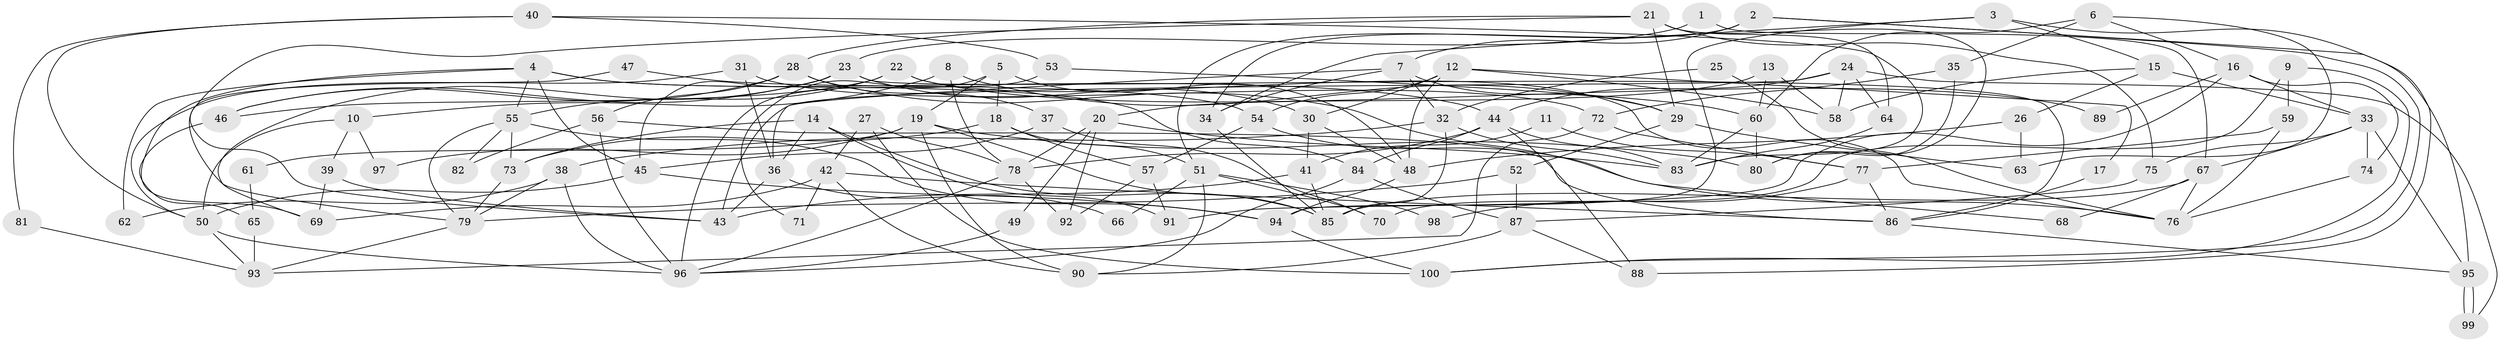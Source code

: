 // Generated by graph-tools (version 1.1) at 2025/50/03/09/25 03:50:02]
// undirected, 100 vertices, 200 edges
graph export_dot {
graph [start="1"]
  node [color=gray90,style=filled];
  1;
  2;
  3;
  4;
  5;
  6;
  7;
  8;
  9;
  10;
  11;
  12;
  13;
  14;
  15;
  16;
  17;
  18;
  19;
  20;
  21;
  22;
  23;
  24;
  25;
  26;
  27;
  28;
  29;
  30;
  31;
  32;
  33;
  34;
  35;
  36;
  37;
  38;
  39;
  40;
  41;
  42;
  43;
  44;
  45;
  46;
  47;
  48;
  49;
  50;
  51;
  52;
  53;
  54;
  55;
  56;
  57;
  58;
  59;
  60;
  61;
  62;
  63;
  64;
  65;
  66;
  67;
  68;
  69;
  70;
  71;
  72;
  73;
  74;
  75;
  76;
  77;
  78;
  79;
  80;
  81;
  82;
  83;
  84;
  85;
  86;
  87;
  88;
  89;
  90;
  91;
  92;
  93;
  94;
  95;
  96;
  97;
  98;
  99;
  100;
  1 -- 67;
  1 -- 23;
  2 -- 100;
  2 -- 34;
  2 -- 7;
  2 -- 51;
  2 -- 95;
  3 -- 15;
  3 -- 94;
  3 -- 34;
  3 -- 88;
  4 -- 55;
  4 -- 44;
  4 -- 45;
  4 -- 62;
  4 -- 69;
  4 -- 84;
  5 -- 19;
  5 -- 48;
  5 -- 18;
  5 -- 71;
  6 -- 60;
  6 -- 16;
  6 -- 35;
  6 -- 63;
  7 -- 34;
  7 -- 29;
  7 -- 32;
  7 -- 36;
  8 -- 78;
  8 -- 10;
  8 -- 29;
  9 -- 59;
  9 -- 100;
  9 -- 70;
  10 -- 50;
  10 -- 39;
  10 -- 97;
  11 -- 41;
  11 -- 77;
  12 -- 58;
  12 -- 48;
  12 -- 17;
  12 -- 30;
  12 -- 54;
  13 -- 20;
  13 -- 60;
  13 -- 58;
  14 -- 85;
  14 -- 36;
  14 -- 73;
  14 -- 91;
  15 -- 33;
  15 -- 58;
  15 -- 26;
  16 -- 91;
  16 -- 33;
  16 -- 74;
  16 -- 89;
  17 -- 86;
  18 -- 57;
  18 -- 51;
  18 -- 73;
  19 -- 80;
  19 -- 90;
  19 -- 61;
  19 -- 85;
  19 -- 97;
  20 -- 78;
  20 -- 83;
  20 -- 49;
  20 -- 92;
  21 -- 28;
  21 -- 29;
  21 -- 43;
  21 -- 64;
  21 -- 75;
  21 -- 80;
  22 -- 46;
  22 -- 55;
  22 -- 76;
  22 -- 89;
  23 -- 69;
  23 -- 30;
  23 -- 45;
  23 -- 46;
  23 -- 86;
  24 -- 64;
  24 -- 43;
  24 -- 44;
  24 -- 58;
  24 -- 99;
  25 -- 76;
  25 -- 32;
  26 -- 63;
  26 -- 48;
  27 -- 42;
  27 -- 78;
  27 -- 100;
  28 -- 56;
  28 -- 37;
  28 -- 46;
  28 -- 68;
  29 -- 52;
  29 -- 63;
  30 -- 48;
  30 -- 41;
  31 -- 72;
  31 -- 50;
  31 -- 36;
  32 -- 85;
  32 -- 38;
  32 -- 83;
  33 -- 74;
  33 -- 95;
  33 -- 67;
  33 -- 75;
  34 -- 85;
  35 -- 80;
  35 -- 72;
  36 -- 43;
  36 -- 66;
  37 -- 70;
  37 -- 45;
  38 -- 79;
  38 -- 62;
  38 -- 96;
  39 -- 43;
  39 -- 69;
  40 -- 50;
  40 -- 83;
  40 -- 53;
  40 -- 81;
  41 -- 43;
  41 -- 85;
  42 -- 86;
  42 -- 90;
  42 -- 69;
  42 -- 71;
  44 -- 84;
  44 -- 78;
  44 -- 83;
  44 -- 88;
  45 -- 50;
  45 -- 94;
  46 -- 65;
  47 -- 54;
  47 -- 79;
  48 -- 94;
  49 -- 96;
  50 -- 96;
  50 -- 93;
  51 -- 66;
  51 -- 70;
  51 -- 90;
  51 -- 98;
  52 -- 87;
  52 -- 79;
  53 -- 96;
  53 -- 60;
  54 -- 76;
  54 -- 57;
  55 -- 73;
  55 -- 79;
  55 -- 82;
  55 -- 94;
  56 -- 86;
  56 -- 96;
  56 -- 82;
  57 -- 92;
  57 -- 91;
  59 -- 76;
  59 -- 77;
  60 -- 83;
  60 -- 80;
  61 -- 65;
  64 -- 83;
  65 -- 93;
  67 -- 85;
  67 -- 68;
  67 -- 76;
  72 -- 93;
  72 -- 77;
  73 -- 79;
  74 -- 76;
  75 -- 87;
  77 -- 86;
  77 -- 98;
  78 -- 96;
  78 -- 92;
  79 -- 93;
  81 -- 93;
  84 -- 87;
  84 -- 96;
  86 -- 95;
  87 -- 88;
  87 -- 90;
  94 -- 100;
  95 -- 99;
  95 -- 99;
}
